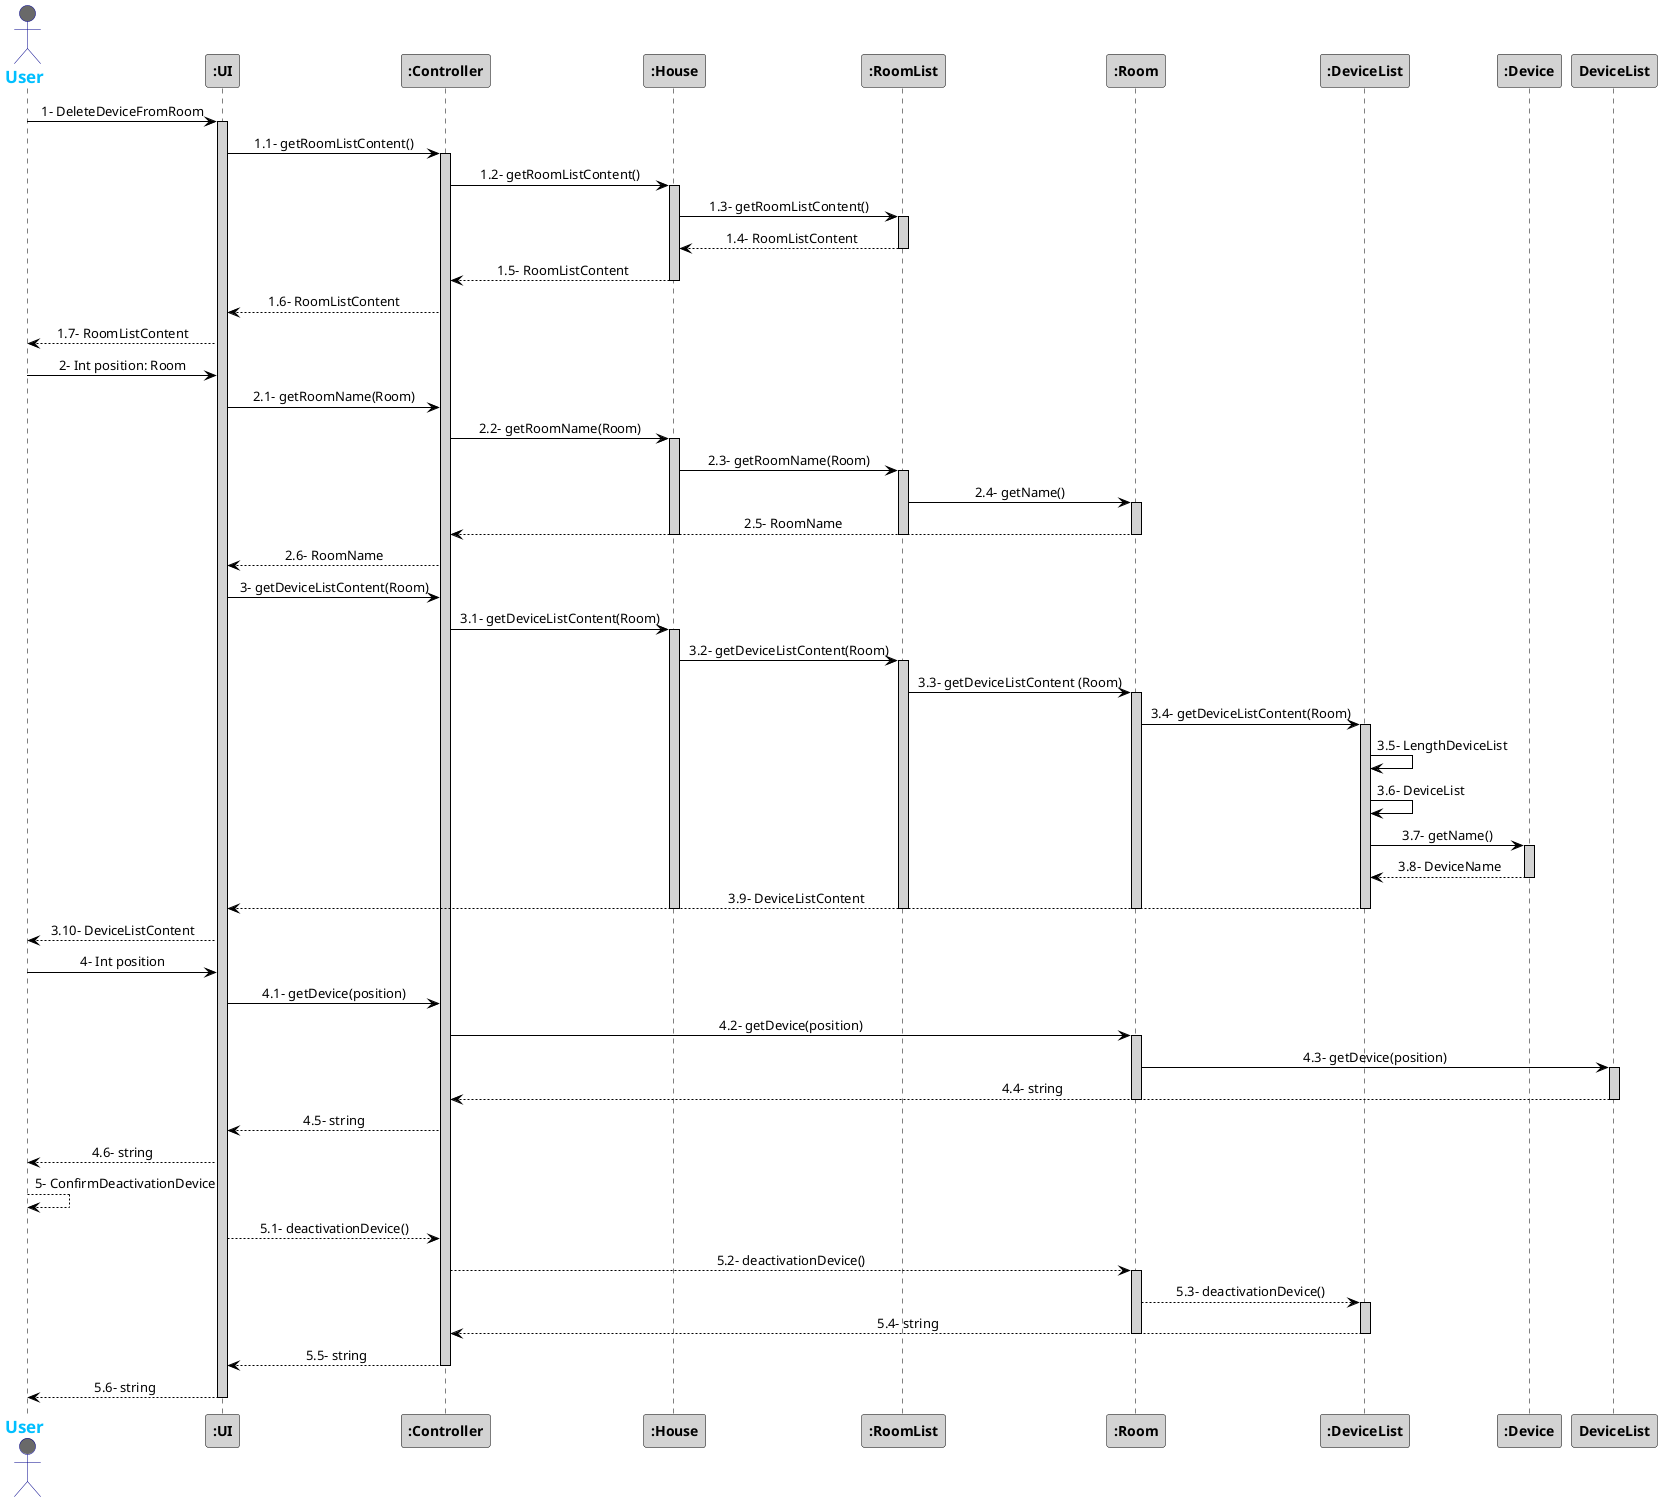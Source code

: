 @startuml
skinparam sequenceMessageAlign center
skinparam sequence {
	ArrowColor Black
	ActorBorderColor DarkBlue
	LifeLineBorderColor black
	LifeLineBackgroundColor LightGrey

	ParticipantBorderColor Black
	ParticipantBackgroundColor LightGrey
	ParticipantFontStyle Bold

	ActorBackgroundColor DimGrey
	ActorFontColor DeepSkyBlue
	ActorFontStyle Bold
	ActorFontSize 17
	ActorFontName Aapex
}

actor User
User -> ":UI": 1- DeleteDeviceFromRoom
activate ":UI"
":UI" -> ":Controller": 1.1- getRoomListContent()
activate ":Controller"
":Controller" -> ":House": 1.2- getRoomListContent()
activate ":House"
":House" -> ":RoomList": 1.3- getRoomListContent()
activate ":RoomList"
":House" <-- ":RoomList": 1.4- RoomListContent
deactivate ":RoomList"
":Controller" <-- ":House": 1.5- RoomListContent
deactivate ":House"
":UI" <-- ":Controller": 1.6- RoomListContent
User <-- ":UI": 1.7- RoomListContent

User -> ":UI": 2- Int position: Room
":UI" -> ":Controller": 2.1- getRoomName(Room)
":Controller" -> ":House": 2.2- getRoomName(Room)
activate ":House"
":House" -> ":RoomList": 2.3- getRoomName(Room)
activate ":RoomList"
":RoomList" -> ":Room": 2.4- getName()
activate ":Room"
":Controller" <-- ":Room": 2.5- RoomName
deactivate ":Room"
deactivate ":RoomList"
deactivate ":House"
":UI" <-- ":Controller": 2.6- RoomName



":UI" -> ":Controller": 3- getDeviceListContent(Room)
":Controller" -> ":House": 3.1- getDeviceListContent(Room)
activate ":House"
":House" -> ":RoomList": 3.2- getDeviceListContent(Room)
activate ":RoomList"
":RoomList" -> ":Room": 3.3- getDeviceListContent (Room)
activate ":Room"
":Room" -> ":DeviceList": 3.4- getDeviceListContent(Room)
activate ":DeviceList"
":DeviceList" -> ":DeviceList": 3.5- LengthDeviceList
":DeviceList" -> ":DeviceList": 3.6- DeviceList
":DeviceList" -> ":Device": 3.7- getName()
activate ":Device"
":DeviceList" <-- ":Device": 3.8- DeviceName
deactivate ":Device"
":UI" <-- ":DeviceList": 3.9- DeviceListContent
deactivate ":DeviceList"
deactivate ":Room"
deactivate ":RoomList"
deactivate ":House"
User <-- ":UI": 3.10- DeviceListContent

User -> ":UI": 4- Int position
":UI" -> ":Controller": 4.1- getDevice(position)
":Controller" -> ":Room": 4.2- getDevice(position)
activate ":Room"
":Room" -> DeviceList: 4.3- getDevice(position)
activate DeviceList
":Controller" <-- DeviceList: 4.4- string
deactivate DeviceList
deactivate ":Room"

":UI" <-- ":Controller": 4.5- string
User <-- ":UI": 4.6- string

User --> User: 5- ConfirmDeactivationDevice
":UI" --> ":Controller": 5.1- deactivationDevice()
":Controller" --> ":Room": 5.2- deactivationDevice()
activate ":Room"
":Room" --> ":DeviceList": 5.3- deactivationDevice()
activate ":DeviceList"
":Controller" <-- ":DeviceList": 5.4- string
deactivate ":DeviceList"
deactivate ":Room"
":UI" <-- ":Controller": 5.5- string
deactivate ":Controller"
User <-- ":UI": 5.6- string
deactivate ":UI"

@enduml